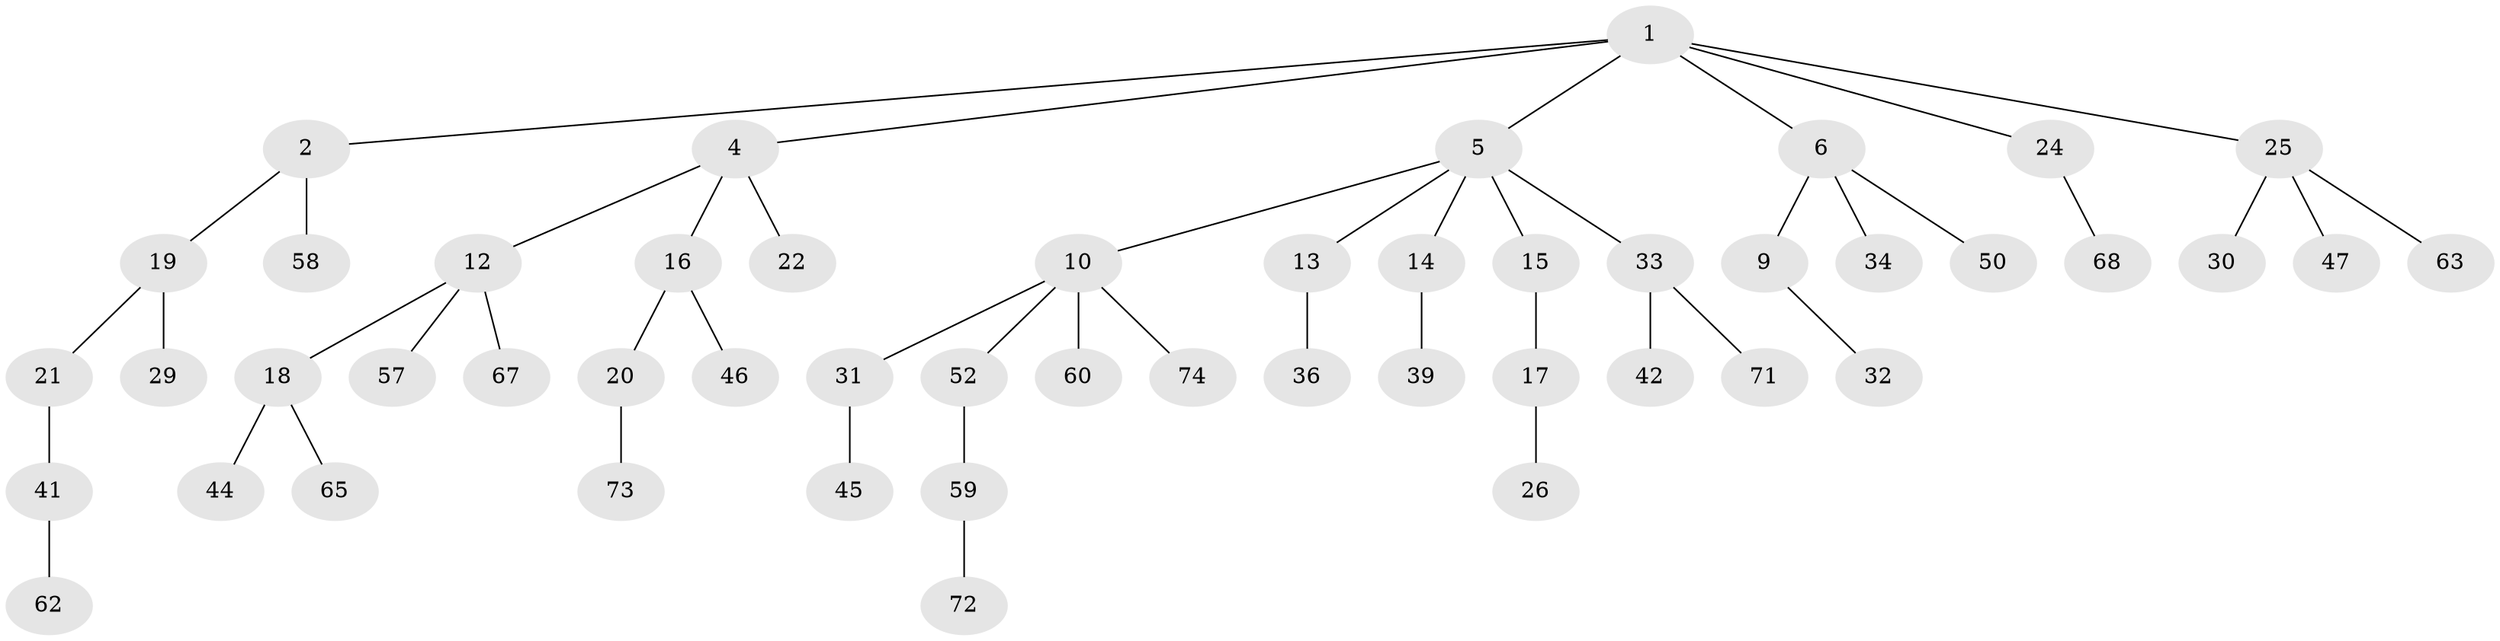 // original degree distribution, {3: 0.14864864864864866, 2: 0.2702702702702703, 5: 0.04054054054054054, 4: 0.08108108108108109, 1: 0.4594594594594595}
// Generated by graph-tools (version 1.1) at 2025/42/03/06/25 10:42:02]
// undirected, 50 vertices, 49 edges
graph export_dot {
graph [start="1"]
  node [color=gray90,style=filled];
  1 [super="+3"];
  2 [super="+8"];
  4 [super="+11"];
  5 [super="+7"];
  6 [super="+37"];
  9 [super="+53"];
  10 [super="+23"];
  12 [super="+56"];
  13;
  14;
  15;
  16 [super="+61"];
  17 [super="+66"];
  18 [super="+35"];
  19;
  20 [super="+55"];
  21 [super="+28"];
  22;
  24 [super="+27"];
  25 [super="+40"];
  26;
  29 [super="+43"];
  30 [super="+49"];
  31 [super="+51"];
  32;
  33 [super="+54"];
  34;
  36 [super="+38"];
  39 [super="+69"];
  41 [super="+48"];
  42;
  44;
  45 [super="+70"];
  46;
  47;
  50;
  52;
  57;
  58;
  59 [super="+64"];
  60;
  62;
  63;
  65;
  67;
  68;
  71;
  72;
  73;
  74;
  1 -- 2;
  1 -- 5;
  1 -- 4;
  1 -- 6;
  1 -- 24;
  1 -- 25;
  2 -- 19;
  2 -- 58;
  4 -- 12;
  4 -- 16;
  4 -- 22;
  5 -- 10;
  5 -- 15;
  5 -- 33;
  5 -- 13;
  5 -- 14;
  6 -- 9;
  6 -- 34;
  6 -- 50;
  9 -- 32;
  10 -- 52;
  10 -- 60;
  10 -- 74;
  10 -- 31;
  12 -- 18;
  12 -- 57;
  12 -- 67;
  13 -- 36;
  14 -- 39;
  15 -- 17;
  16 -- 20;
  16 -- 46;
  17 -- 26;
  18 -- 44;
  18 -- 65;
  19 -- 21;
  19 -- 29;
  20 -- 73;
  21 -- 41;
  24 -- 68;
  25 -- 30;
  25 -- 63;
  25 -- 47;
  31 -- 45;
  33 -- 42;
  33 -- 71;
  41 -- 62;
  52 -- 59;
  59 -- 72;
}
